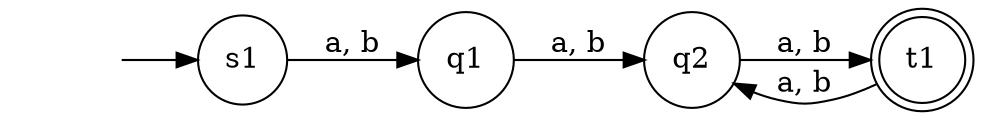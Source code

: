 digraph G2_51 {
    rankdir = "LR";
    node [shape = "none"]; "";
    node [shape = "doublecircle"]; t1;
    node [shape = "circle"];
    "" -> s1;
    s1 -> q1 [label = "a, b"];
    q1 -> q2 [label = "a, b"];
    q2 -> t1 [label = "a, b"];
    t1 -> q2 [label = "a, b"];
}